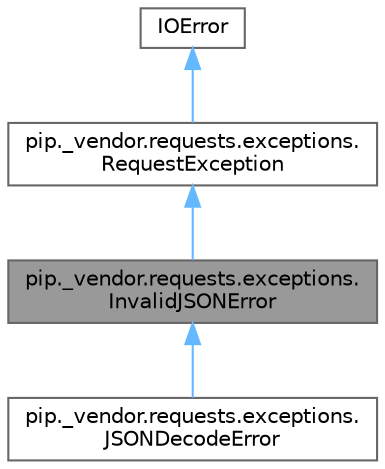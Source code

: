 digraph "pip._vendor.requests.exceptions.InvalidJSONError"
{
 // LATEX_PDF_SIZE
  bgcolor="transparent";
  edge [fontname=Helvetica,fontsize=10,labelfontname=Helvetica,labelfontsize=10];
  node [fontname=Helvetica,fontsize=10,shape=box,height=0.2,width=0.4];
  Node1 [id="Node000001",label="pip._vendor.requests.exceptions.\lInvalidJSONError",height=0.2,width=0.4,color="gray40", fillcolor="grey60", style="filled", fontcolor="black",tooltip=" "];
  Node2 -> Node1 [id="edge4_Node000001_Node000002",dir="back",color="steelblue1",style="solid",tooltip=" "];
  Node2 [id="Node000002",label="pip._vendor.requests.exceptions.\lRequestException",height=0.2,width=0.4,color="gray40", fillcolor="white", style="filled",URL="$classpip_1_1__vendor_1_1requests_1_1exceptions_1_1RequestException.html",tooltip=" "];
  Node3 -> Node2 [id="edge5_Node000002_Node000003",dir="back",color="steelblue1",style="solid",tooltip=" "];
  Node3 [id="Node000003",label="IOError",height=0.2,width=0.4,color="gray40", fillcolor="white", style="filled",tooltip=" "];
  Node1 -> Node4 [id="edge6_Node000001_Node000004",dir="back",color="steelblue1",style="solid",tooltip=" "];
  Node4 [id="Node000004",label="pip._vendor.requests.exceptions.\lJSONDecodeError",height=0.2,width=0.4,color="gray40", fillcolor="white", style="filled",URL="$classpip_1_1__vendor_1_1requests_1_1exceptions_1_1JSONDecodeError.html",tooltip=" "];
}

